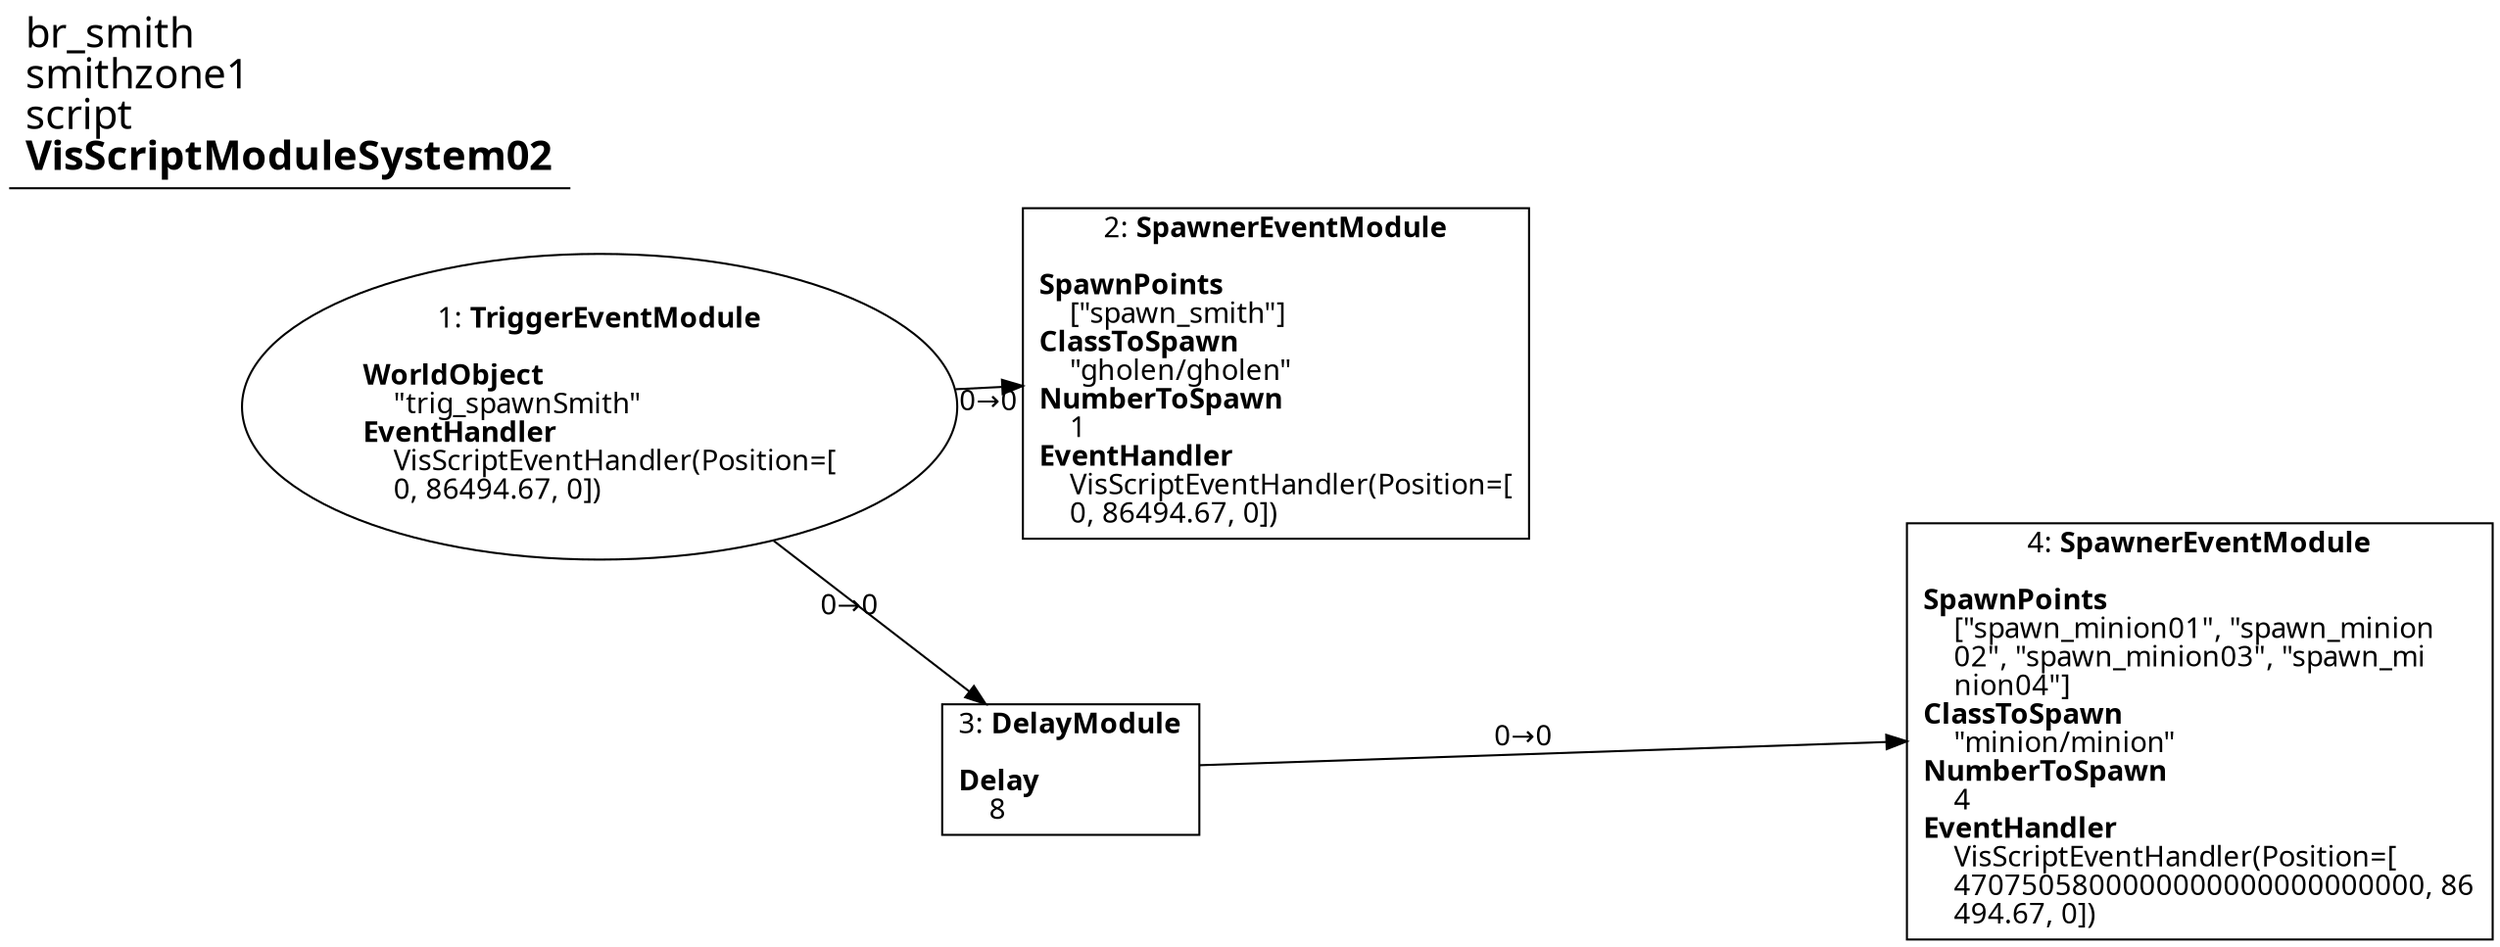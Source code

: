 digraph {
    layout = fdp;
    overlap = prism;
    sep = "+16";
    splines = spline;

    node [ shape = box ];

    graph [ fontname = "Segoe UI" ];
    node [ fontname = "Segoe UI" ];
    edge [ fontname = "Segoe UI" ];

    1 [ label = <1: <b>TriggerEventModule</b><br/><br/><b>WorldObject</b><br align="left"/>    &quot;trig_spawnSmith&quot;<br align="left"/><b>EventHandler</b><br align="left"/>    VisScriptEventHandler(Position=[<br align="left"/>    0, 86494.67, 0])<br align="left"/>> ];
    1 [ shape = oval ]
    1 [ pos = "0.136,-0.21200001!" ];
    1 -> 2 [ label = "0→0" ];
    1 -> 3 [ label = "0→0" ];

    2 [ label = <2: <b>SpawnerEventModule</b><br/><br/><b>SpawnPoints</b><br align="left"/>    [&quot;spawn_smith&quot;]<br align="left"/><b>ClassToSpawn</b><br align="left"/>    &quot;gholen/gholen&quot;<br align="left"/><b>NumberToSpawn</b><br align="left"/>    1<br align="left"/><b>EventHandler</b><br align="left"/>    VisScriptEventHandler(Position=[<br align="left"/>    0, 86494.67, 0])<br align="left"/>> ];
    2 [ pos = "0.4,-0.21200001!" ];

    3 [ label = <3: <b>DelayModule</b><br/><br/><b>Delay</b><br align="left"/>    8<br align="left"/>> ];
    3 [ pos = "0.365,-0.4!" ];
    3 -> 4 [ label = "0→0" ];

    4 [ label = <4: <b>SpawnerEventModule</b><br/><br/><b>SpawnPoints</b><br align="left"/>    [&quot;spawn_minion01&quot;, &quot;spawn_minion<br align="left"/>    02&quot;, &quot;spawn_minion03&quot;, &quot;spawn_mi<br align="left"/>    nion04&quot;]<br align="left"/><b>ClassToSpawn</b><br align="left"/>    &quot;minion/minion&quot;<br align="left"/><b>NumberToSpawn</b><br align="left"/>    4<br align="left"/><b>EventHandler</b><br align="left"/>    VisScriptEventHandler(Position=[<br align="left"/>    4707505800000000000000000000, 86<br align="left"/>    494.67, 0])<br align="left"/>> ];
    4 [ pos = "0.83800006,-0.397!" ];

    title [ pos = "0.135,-0.21100001!" ];
    title [ shape = underline ];
    title [ label = <<font point-size="20">br_smith<br align="left"/>smithzone1<br align="left"/>script<br align="left"/><b>VisScriptModuleSystem02</b><br align="left"/></font>> ];
}
